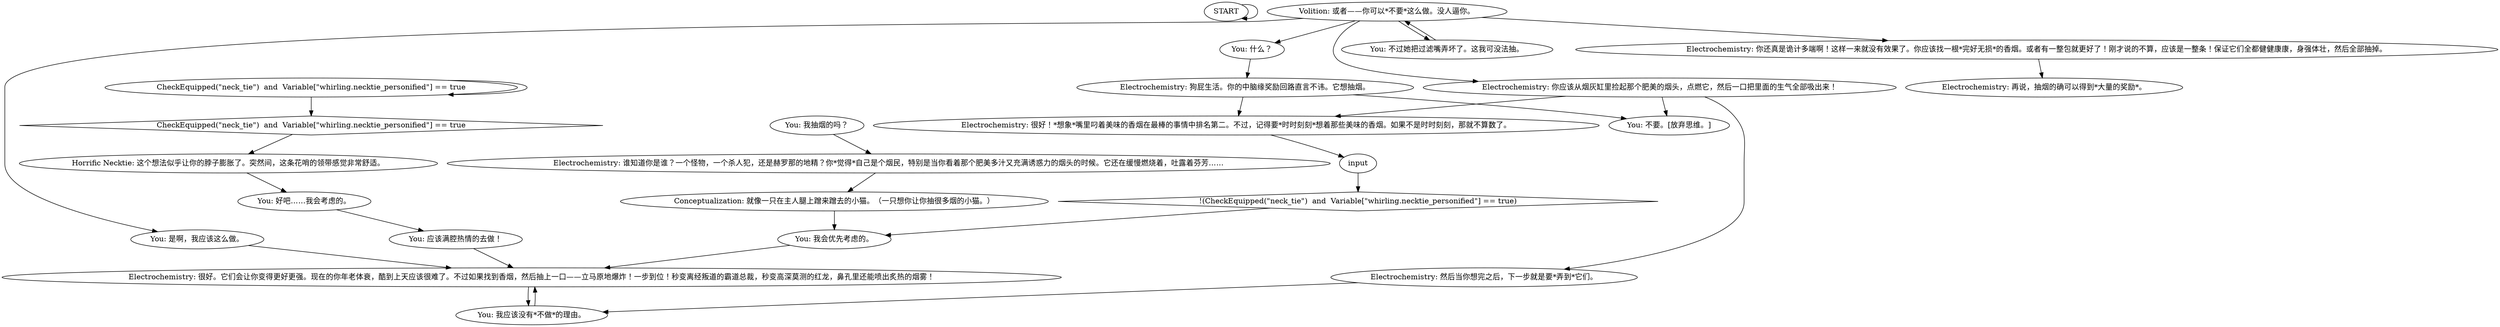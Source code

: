 # WHIRLING F2 ORB / dialogue cigarette stub
# ashtray dialogue / TASK find smokes
# ==================================================
digraph G {
	  0 [label="START"];
	  1 [label="input"];
	  2 [label="Electrochemistry: 然后当你想完之后，下一步就是要*弄到*它们。"];
	  3 [label="You: 什么？"];
	  4 [label="You: 好吧……我会考虑的。"];
	  5 [label="Conceptualization: 就像一只在主人腿上蹭来蹭去的小猫。（一只想你让你抽很多烟的小猫。）"];
	  6 [label="You: 不过她把过滤嘴弄坏了。这我可没法抽。"];
	  7 [label="You: 我会优先考虑的。"];
	  8 [label="Volition: 或者——你可以*不要*这么做。没人逼你。"];
	  9 [label="Electrochemistry: 你还真是诡计多端啊！这样一来就没有效果了。你应该找一根*完好无损*的香烟。或者有一整包就更好了！刚才说的不算，应该是一整条！保证它们全都健健康康，身强体壮，然后全部抽掉。"];
	  10 [label="You: 我应该没有*不做*的理由。"];
	  11 [label="Electrochemistry: 再说，抽烟的确可以得到*大量的奖励*。"];
	  12 [label="CheckEquipped(\"neck_tie\")  and  Variable[\"whirling.necktie_personified\"] == true"];
	  13 [label="CheckEquipped(\"neck_tie\")  and  Variable[\"whirling.necktie_personified\"] == true", shape=diamond];
	  14 [label="!(CheckEquipped(\"neck_tie\")  and  Variable[\"whirling.necktie_personified\"] == true)", shape=diamond];
	  15 [label="Electrochemistry: 你应该从烟灰缸里捡起那个肥美的烟头，点燃它，然后一口把里面的生气全部吸出来！"];
	  16 [label="You: 应该满腔热情的去做！"];
	  17 [label="Electrochemistry: 很好！*想象*嘴里叼着美味的香烟在最棒的事情中排名第二。不过，记得要*时时刻刻*想着那些美味的香烟。如果不是时时刻刻，那就不算数了。"];
	  18 [label="You: 我抽烟的吗？"];
	  19 [label="You: 是啊，我应该这么做。"];
	  20 [label="Horrific Necktie: 这个想法似乎让你的脖子膨胀了。突然间，这条花哨的领带感觉非常舒适。"];
	  21 [label="Electrochemistry: 谁知道你是谁？一个怪物，一个杀人犯，还是赫罗那的地精？你*觉得*自己是个烟民，特别是当你看着那个肥美多汁又充满诱惑力的烟头的时候。它还在缓慢燃烧着，吐露着芬芳……"];
	  22 [label="Electrochemistry: 很好。它们会让你变得更好更强。现在的你年老体衰，酷到上天应该很难了。不过如果找到香烟，然后抽上一口——立马原地爆炸！一步到位！秒变离经叛道的霸道总裁，秒变高深莫测的红龙，鼻孔里还能喷出炙热的烟雾！"];
	  23 [label="You: 不要。[放弃思维。]"];
	  24 [label="Electrochemistry: 狗屁生活。你的中脑缘奖励回路直言不讳。它想抽烟。"];
	  0 -> 0
	  1 -> 14
	  2 -> 10
	  3 -> 24
	  4 -> 16
	  5 -> 7
	  6 -> 8
	  7 -> 22
	  8 -> 3
	  8 -> 6
	  8 -> 9
	  8 -> 15
	  8 -> 19
	  9 -> 11
	  10 -> 22
	  12 -> 12
	  12 -> 13
	  13 -> 20
	  14 -> 7
	  15 -> 17
	  15 -> 2
	  15 -> 23
	  16 -> 22
	  17 -> 1
	  18 -> 21
	  19 -> 22
	  20 -> 4
	  21 -> 5
	  22 -> 10
	  24 -> 17
	  24 -> 23
}

